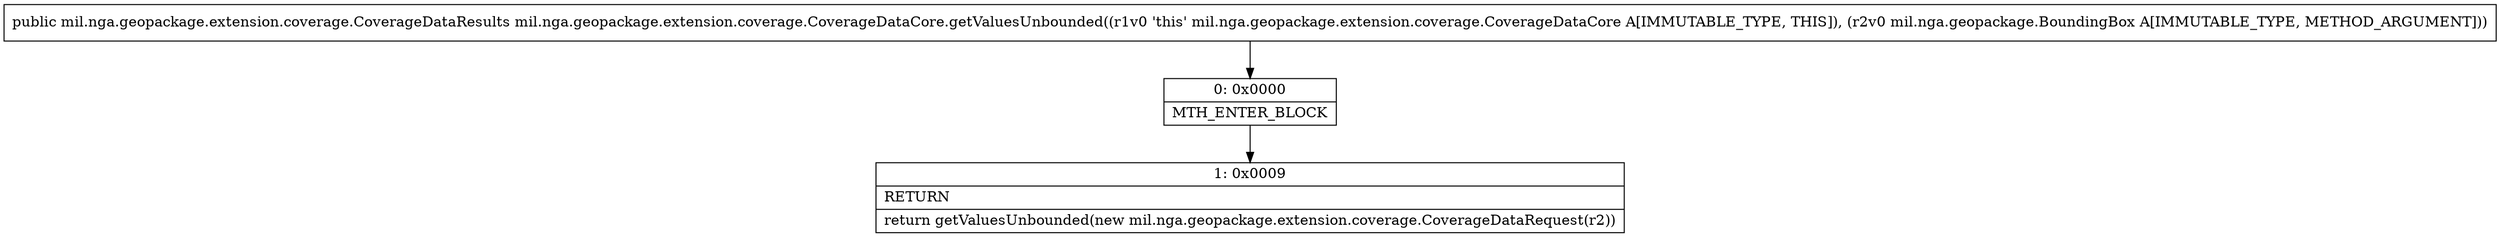 digraph "CFG formil.nga.geopackage.extension.coverage.CoverageDataCore.getValuesUnbounded(Lmil\/nga\/geopackage\/BoundingBox;)Lmil\/nga\/geopackage\/extension\/coverage\/CoverageDataResults;" {
Node_0 [shape=record,label="{0\:\ 0x0000|MTH_ENTER_BLOCK\l}"];
Node_1 [shape=record,label="{1\:\ 0x0009|RETURN\l|return getValuesUnbounded(new mil.nga.geopackage.extension.coverage.CoverageDataRequest(r2))\l}"];
MethodNode[shape=record,label="{public mil.nga.geopackage.extension.coverage.CoverageDataResults mil.nga.geopackage.extension.coverage.CoverageDataCore.getValuesUnbounded((r1v0 'this' mil.nga.geopackage.extension.coverage.CoverageDataCore A[IMMUTABLE_TYPE, THIS]), (r2v0 mil.nga.geopackage.BoundingBox A[IMMUTABLE_TYPE, METHOD_ARGUMENT])) }"];
MethodNode -> Node_0;
Node_0 -> Node_1;
}

